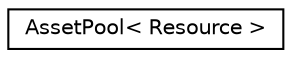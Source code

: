 digraph "Graphical Class Hierarchy"
{
 // LATEX_PDF_SIZE
  edge [fontname="Helvetica",fontsize="10",labelfontname="Helvetica",labelfontsize="10"];
  node [fontname="Helvetica",fontsize="10",shape=record];
  rankdir="LR";
  Node0 [label="AssetPool\< Resource \>",height=0.2,width=0.4,color="black", fillcolor="white", style="filled",URL="$classAssetPool.html",tooltip="Template class that keeps track of assets of typename Resource."];
}
